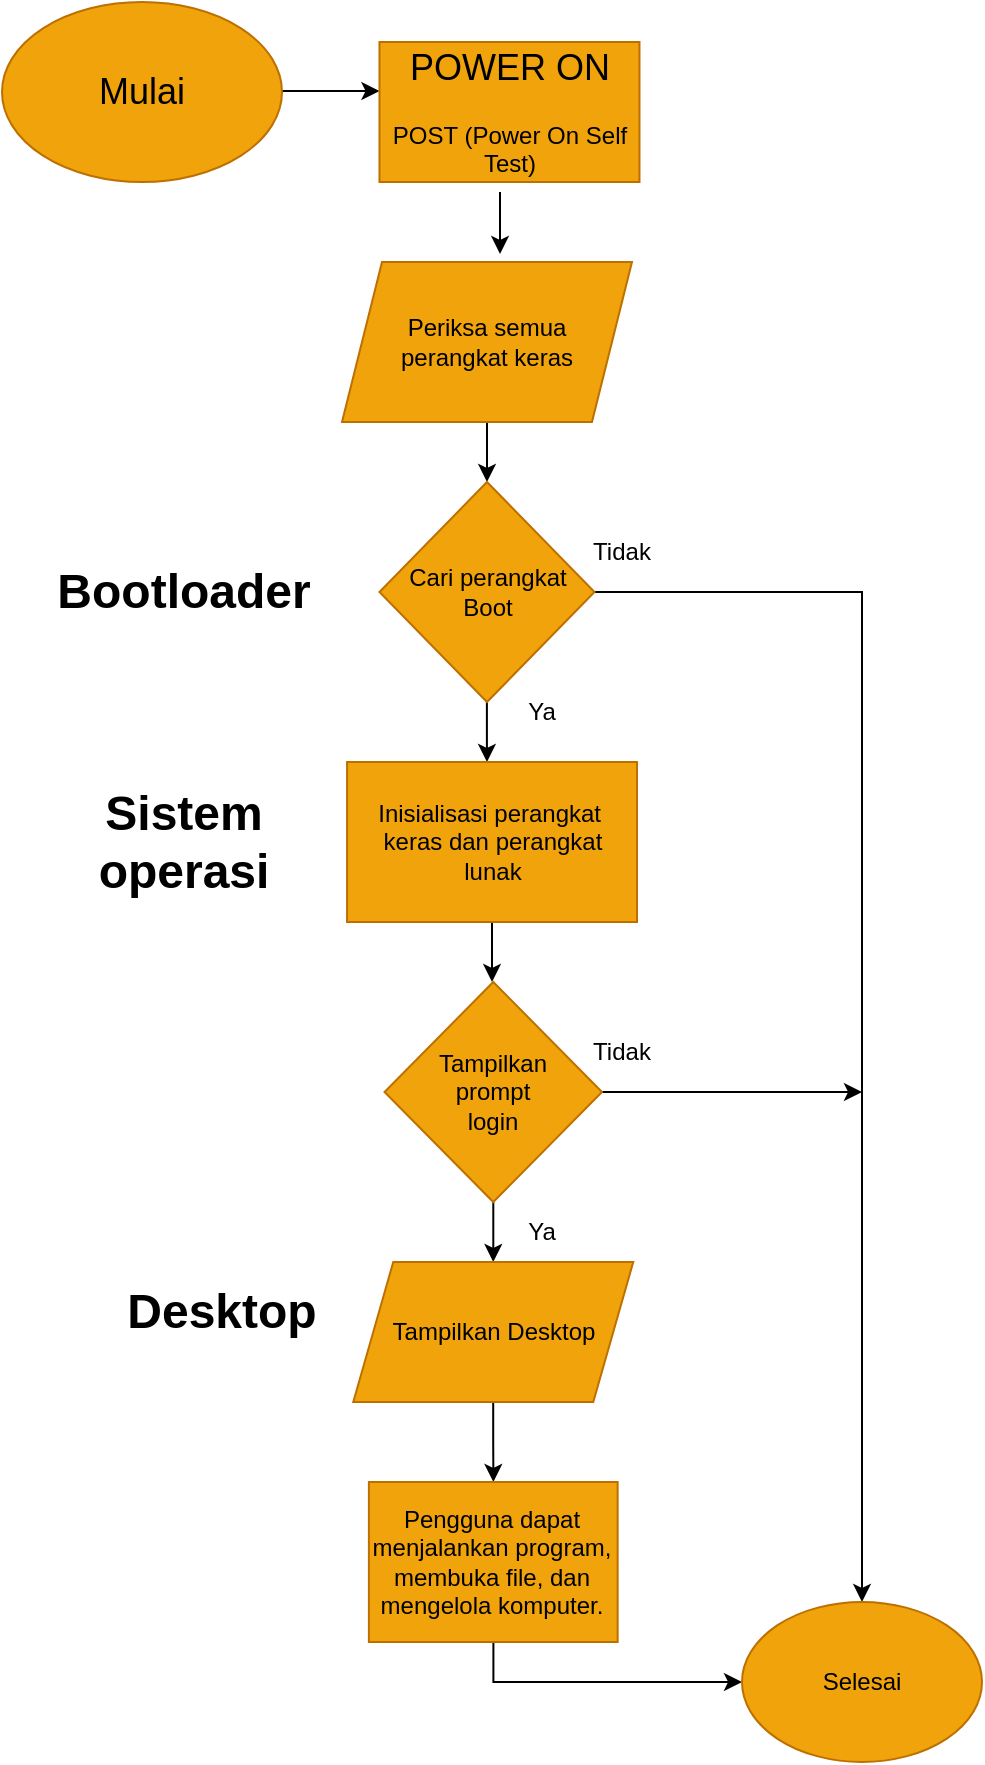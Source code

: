 <mxfile version="23.1.8" type="github">
  <diagram name="Halaman-1" id="z07J5baDnEYeyHc21Ukh">
    <mxGraphModel dx="1173" dy="568" grid="1" gridSize="10" guides="1" tooltips="1" connect="1" arrows="1" fold="1" page="1" pageScale="1" pageWidth="827" pageHeight="1169" math="0" shadow="0">
      <root>
        <mxCell id="0" />
        <mxCell id="1" parent="0" />
        <mxCell id="0-bJSz4LQNOg2kQ7naPu-22" style="edgeStyle=orthogonalEdgeStyle;rounded=0;orthogonalLoop=1;jettySize=auto;html=1;entryX=0;entryY=0.5;entryDx=0;entryDy=0;" edge="1" parent="1">
          <mxGeometry relative="1" as="geometry">
            <mxPoint x="145.74" y="64.5" as="sourcePoint" />
            <mxPoint x="198.74" y="64.5" as="targetPoint" />
          </mxGeometry>
        </mxCell>
        <mxCell id="0-bJSz4LQNOg2kQ7naPu-23" style="edgeStyle=orthogonalEdgeStyle;rounded=0;orthogonalLoop=1;jettySize=auto;html=1;" edge="1" parent="1" source="0-bJSz4LQNOg2kQ7naPu-24">
          <mxGeometry relative="1" as="geometry">
            <mxPoint x="252.495" y="260" as="targetPoint" />
          </mxGeometry>
        </mxCell>
        <mxCell id="0-bJSz4LQNOg2kQ7naPu-24" value="Periksa semua&lt;br&gt;perangkat keras" style="shape=parallelogram;perimeter=parallelogramPerimeter;whiteSpace=wrap;html=1;fixedSize=1;fillColor=#f0a30a;fontColor=#000000;strokeColor=#BD7000;" vertex="1" parent="1">
          <mxGeometry x="180" y="150" width="144.99" height="80" as="geometry" />
        </mxCell>
        <mxCell id="0-bJSz4LQNOg2kQ7naPu-25" style="edgeStyle=orthogonalEdgeStyle;rounded=0;orthogonalLoop=1;jettySize=auto;html=1;" edge="1" parent="1" source="0-bJSz4LQNOg2kQ7naPu-27">
          <mxGeometry relative="1" as="geometry">
            <mxPoint x="252.495" y="400" as="targetPoint" />
          </mxGeometry>
        </mxCell>
        <mxCell id="0-bJSz4LQNOg2kQ7naPu-26" style="edgeStyle=orthogonalEdgeStyle;rounded=0;orthogonalLoop=1;jettySize=auto;html=1;exitX=1;exitY=0.5;exitDx=0;exitDy=0;" edge="1" parent="1" source="0-bJSz4LQNOg2kQ7naPu-27" target="0-bJSz4LQNOg2kQ7naPu-41">
          <mxGeometry relative="1" as="geometry">
            <mxPoint x="410" y="315" as="targetPoint" />
          </mxGeometry>
        </mxCell>
        <mxCell id="0-bJSz4LQNOg2kQ7naPu-27" value="Cari perangkat&lt;br&gt;Boot" style="rhombus;whiteSpace=wrap;html=1;fillColor=#f0a30a;fontColor=#000000;strokeColor=#BD7000;" vertex="1" parent="1">
          <mxGeometry x="198.74" y="260" width="107.51" height="110" as="geometry" />
        </mxCell>
        <mxCell id="0-bJSz4LQNOg2kQ7naPu-28" value="Tidak" style="text;strokeColor=none;align=center;fillColor=none;html=1;verticalAlign=middle;whiteSpace=wrap;rounded=0;" vertex="1" parent="1">
          <mxGeometry x="290" y="280" width="60" height="30" as="geometry" />
        </mxCell>
        <mxCell id="0-bJSz4LQNOg2kQ7naPu-29" value="Ya" style="text;strokeColor=none;align=center;fillColor=none;html=1;verticalAlign=middle;whiteSpace=wrap;rounded=0;" vertex="1" parent="1">
          <mxGeometry x="250" y="360" width="60" height="30" as="geometry" />
        </mxCell>
        <mxCell id="0-bJSz4LQNOg2kQ7naPu-30" style="edgeStyle=orthogonalEdgeStyle;rounded=0;orthogonalLoop=1;jettySize=auto;html=1;" edge="1" parent="1" source="0-bJSz4LQNOg2kQ7naPu-31">
          <mxGeometry relative="1" as="geometry">
            <mxPoint x="255.015" y="510" as="targetPoint" />
          </mxGeometry>
        </mxCell>
        <mxCell id="0-bJSz4LQNOg2kQ7naPu-31" value="Inisialisasi perangkat&amp;nbsp;&lt;br&gt;keras dan perangkat&lt;br&gt;lunak" style="rounded=0;whiteSpace=wrap;html=1;fillColor=#f0a30a;fontColor=#000000;strokeColor=#BD7000;" vertex="1" parent="1">
          <mxGeometry x="182.52" y="400" width="144.99" height="80" as="geometry" />
        </mxCell>
        <mxCell id="0-bJSz4LQNOg2kQ7naPu-32" style="edgeStyle=orthogonalEdgeStyle;rounded=0;orthogonalLoop=1;jettySize=auto;html=1;" edge="1" parent="1" source="0-bJSz4LQNOg2kQ7naPu-34">
          <mxGeometry relative="1" as="geometry">
            <mxPoint x="440" y="565" as="targetPoint" />
          </mxGeometry>
        </mxCell>
        <mxCell id="0-bJSz4LQNOg2kQ7naPu-33" style="edgeStyle=orthogonalEdgeStyle;rounded=0;orthogonalLoop=1;jettySize=auto;html=1;" edge="1" parent="1" source="0-bJSz4LQNOg2kQ7naPu-34">
          <mxGeometry relative="1" as="geometry">
            <mxPoint x="255.63" y="650" as="targetPoint" />
          </mxGeometry>
        </mxCell>
        <mxCell id="0-bJSz4LQNOg2kQ7naPu-34" value="Tampilkan&lt;br&gt;prompt&lt;br&gt;login" style="rhombus;whiteSpace=wrap;html=1;fillColor=#f0a30a;fontColor=#000000;strokeColor=#BD7000;" vertex="1" parent="1">
          <mxGeometry x="201.26" y="510" width="108.74" height="110" as="geometry" />
        </mxCell>
        <mxCell id="0-bJSz4LQNOg2kQ7naPu-35" value="Tidak" style="text;strokeColor=none;align=center;fillColor=none;html=1;verticalAlign=middle;whiteSpace=wrap;rounded=0;" vertex="1" parent="1">
          <mxGeometry x="290" y="530" width="60" height="30" as="geometry" />
        </mxCell>
        <mxCell id="0-bJSz4LQNOg2kQ7naPu-36" value="Ya" style="text;strokeColor=none;align=center;fillColor=none;html=1;verticalAlign=middle;whiteSpace=wrap;rounded=0;" vertex="1" parent="1">
          <mxGeometry x="250" y="620" width="60" height="30" as="geometry" />
        </mxCell>
        <mxCell id="0-bJSz4LQNOg2kQ7naPu-37" style="edgeStyle=orthogonalEdgeStyle;rounded=0;orthogonalLoop=1;jettySize=auto;html=1;" edge="1" parent="1" source="0-bJSz4LQNOg2kQ7naPu-38" target="0-bJSz4LQNOg2kQ7naPu-40">
          <mxGeometry relative="1" as="geometry">
            <mxPoint x="255.63" y="750" as="targetPoint" />
          </mxGeometry>
        </mxCell>
        <mxCell id="0-bJSz4LQNOg2kQ7naPu-38" value="Tampilkan Desktop" style="shape=parallelogram;perimeter=parallelogramPerimeter;whiteSpace=wrap;html=1;fixedSize=1;fillColor=#f0a30a;fontColor=#000000;strokeColor=#BD7000;" vertex="1" parent="1">
          <mxGeometry x="185.63" y="650" width="140" height="70" as="geometry" />
        </mxCell>
        <mxCell id="0-bJSz4LQNOg2kQ7naPu-39" style="edgeStyle=orthogonalEdgeStyle;rounded=0;orthogonalLoop=1;jettySize=auto;html=1;" edge="1" parent="1" source="0-bJSz4LQNOg2kQ7naPu-40">
          <mxGeometry relative="1" as="geometry">
            <mxPoint x="380" y="860" as="targetPoint" />
            <Array as="points">
              <mxPoint x="256" y="860" />
            </Array>
          </mxGeometry>
        </mxCell>
        <mxCell id="0-bJSz4LQNOg2kQ7naPu-40" value="Pengguna dapat menjalankan program, membuka file, dan mengelola komputer." style="rounded=0;whiteSpace=wrap;html=1;fillColor=#f0a30a;fontColor=#000000;strokeColor=#BD7000;" vertex="1" parent="1">
          <mxGeometry x="193.45" y="760" width="124.37" height="80" as="geometry" />
        </mxCell>
        <mxCell id="0-bJSz4LQNOg2kQ7naPu-41" value="Selesai" style="ellipse;whiteSpace=wrap;html=1;fillColor=#f0a30a;fontColor=#000000;strokeColor=#BD7000;" vertex="1" parent="1">
          <mxGeometry x="380" y="820" width="120" height="80" as="geometry" />
        </mxCell>
        <mxCell id="0-bJSz4LQNOg2kQ7naPu-42" style="edgeStyle=orthogonalEdgeStyle;rounded=0;orthogonalLoop=1;jettySize=auto;html=1;entryX=0.545;entryY=-0.05;entryDx=0;entryDy=0;entryPerimeter=0;" edge="1" parent="1" target="0-bJSz4LQNOg2kQ7naPu-24">
          <mxGeometry relative="1" as="geometry">
            <mxPoint x="259" y="115" as="sourcePoint" />
          </mxGeometry>
        </mxCell>
        <mxCell id="0-bJSz4LQNOg2kQ7naPu-43" value="&lt;h2 style=&quot;border-color: var(--border-color);&quot;&gt;&lt;span style=&quot;border-color: var(--border-color); font-weight: normal;&quot;&gt;POWER ON&lt;/span&gt;&lt;/h2&gt;&lt;h3&gt;&lt;div style=&quot;border-color: var(--border-color); font-size: 12px;&quot;&gt;&lt;span style=&quot;border-color: var(--border-color); font-weight: normal;&quot;&gt;POST (Power On Self Test)&lt;/span&gt;&lt;/div&gt;&lt;/h3&gt;" style="rounded=0;whiteSpace=wrap;html=1;fillColor=#f0a30a;fontColor=#000000;strokeColor=#BD7000;" vertex="1" parent="1">
          <mxGeometry x="198.74" y="40" width="130" height="70" as="geometry" />
        </mxCell>
        <mxCell id="0-bJSz4LQNOg2kQ7naPu-44" value="&lt;h2&gt;&lt;span style=&quot;font-weight: normal;&quot;&gt;Mulai&lt;/span&gt;&lt;/h2&gt;" style="ellipse;whiteSpace=wrap;html=1;fillColor=#f0a30a;fontColor=#000000;strokeColor=#BD7000;" vertex="1" parent="1">
          <mxGeometry x="10.0" y="20" width="140" height="90" as="geometry" />
        </mxCell>
        <mxCell id="0-bJSz4LQNOg2kQ7naPu-45" value="&lt;h1&gt;Bootloader&lt;/h1&gt;" style="text;strokeColor=none;align=center;fillColor=none;html=1;verticalAlign=middle;whiteSpace=wrap;rounded=0;" vertex="1" parent="1">
          <mxGeometry x="70.63" y="300" width="60" height="30" as="geometry" />
        </mxCell>
        <mxCell id="0-bJSz4LQNOg2kQ7naPu-46" value="&lt;h1&gt;Sistem operasi&lt;/h1&gt;" style="text;strokeColor=none;align=center;fillColor=none;html=1;verticalAlign=middle;whiteSpace=wrap;rounded=0;" vertex="1" parent="1">
          <mxGeometry x="15.63" y="425" width="170" height="30" as="geometry" />
        </mxCell>
        <mxCell id="0-bJSz4LQNOg2kQ7naPu-47" value="&lt;h1&gt;Desktop&lt;/h1&gt;" style="text;strokeColor=none;align=center;fillColor=none;html=1;verticalAlign=middle;whiteSpace=wrap;rounded=0;" vertex="1" parent="1">
          <mxGeometry x="90" y="660" width="60" height="30" as="geometry" />
        </mxCell>
      </root>
    </mxGraphModel>
  </diagram>
</mxfile>
